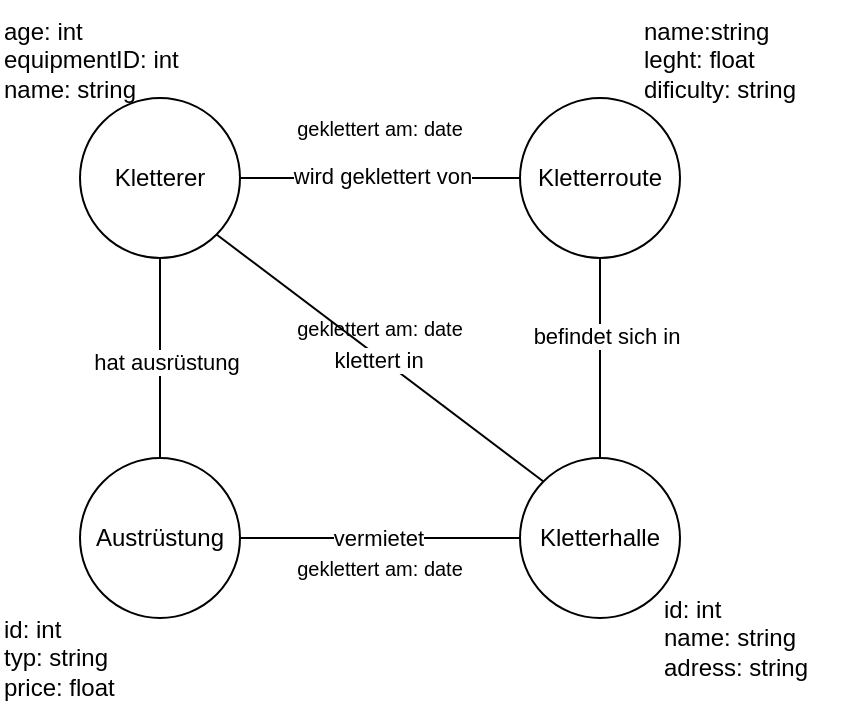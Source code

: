 <mxfile version="26.0.16">
  <diagram name="Seite-1" id="Zbd_mD1BBimEMzt7zhM2">
    <mxGraphModel dx="1050" dy="669" grid="1" gridSize="10" guides="1" tooltips="1" connect="1" arrows="1" fold="1" page="1" pageScale="1" pageWidth="827" pageHeight="1169" math="0" shadow="0">
      <root>
        <mxCell id="0" />
        <mxCell id="1" parent="0" />
        <mxCell id="96OrnSGQLRr0cqlxV0rJ-6" value="" style="rounded=0;orthogonalLoop=1;jettySize=auto;html=1;endArrow=none;startFill=0;entryX=0.5;entryY=0;entryDx=0;entryDy=0;" parent="1" source="96OrnSGQLRr0cqlxV0rJ-1" target="96OrnSGQLRr0cqlxV0rJ-11" edge="1">
          <mxGeometry relative="1" as="geometry">
            <mxPoint x="220" y="320" as="targetPoint" />
          </mxGeometry>
        </mxCell>
        <mxCell id="96OrnSGQLRr0cqlxV0rJ-10" value="hat ausrüstung" style="edgeLabel;html=1;align=center;verticalAlign=middle;resizable=0;points=[];" parent="96OrnSGQLRr0cqlxV0rJ-6" vertex="1" connectable="0">
          <mxGeometry x="0.036" y="3" relative="1" as="geometry">
            <mxPoint as="offset" />
          </mxGeometry>
        </mxCell>
        <mxCell id="96OrnSGQLRr0cqlxV0rJ-8" style="rounded=0;orthogonalLoop=1;jettySize=auto;html=1;exitX=1;exitY=1;exitDx=0;exitDy=0;entryX=0;entryY=0;entryDx=0;entryDy=0;endArrow=none;startFill=0;" parent="1" source="96OrnSGQLRr0cqlxV0rJ-1" target="96OrnSGQLRr0cqlxV0rJ-4" edge="1">
          <mxGeometry relative="1" as="geometry" />
        </mxCell>
        <mxCell id="96OrnSGQLRr0cqlxV0rJ-9" value="klettert in" style="edgeLabel;html=1;align=center;verticalAlign=middle;resizable=0;points=[];" parent="96OrnSGQLRr0cqlxV0rJ-8" vertex="1" connectable="0">
          <mxGeometry x="-0.002" y="-1" relative="1" as="geometry">
            <mxPoint as="offset" />
          </mxGeometry>
        </mxCell>
        <mxCell id="96OrnSGQLRr0cqlxV0rJ-1" value="Kletterer" style="ellipse;whiteSpace=wrap;html=1;aspect=fixed;" parent="1" vertex="1">
          <mxGeometry x="210" y="190" width="80" height="80" as="geometry" />
        </mxCell>
        <mxCell id="96OrnSGQLRr0cqlxV0rJ-5" style="edgeStyle=orthogonalEdgeStyle;rounded=0;orthogonalLoop=1;jettySize=auto;html=1;exitX=0;exitY=0.5;exitDx=0;exitDy=0;entryX=1;entryY=0.5;entryDx=0;entryDy=0;endArrow=none;startFill=0;" parent="1" source="96OrnSGQLRr0cqlxV0rJ-2" target="96OrnSGQLRr0cqlxV0rJ-1" edge="1">
          <mxGeometry relative="1" as="geometry" />
        </mxCell>
        <mxCell id="96OrnSGQLRr0cqlxV0rJ-14" value="wird geklettert von" style="edgeLabel;html=1;align=center;verticalAlign=middle;resizable=0;points=[];" parent="96OrnSGQLRr0cqlxV0rJ-5" vertex="1" connectable="0">
          <mxGeometry x="-0.017" y="-1" relative="1" as="geometry">
            <mxPoint as="offset" />
          </mxGeometry>
        </mxCell>
        <mxCell id="96OrnSGQLRr0cqlxV0rJ-12" style="rounded=0;orthogonalLoop=1;jettySize=auto;html=1;entryX=0.5;entryY=0;entryDx=0;entryDy=0;endArrow=none;startFill=0;" parent="1" source="96OrnSGQLRr0cqlxV0rJ-2" target="96OrnSGQLRr0cqlxV0rJ-4" edge="1">
          <mxGeometry relative="1" as="geometry" />
        </mxCell>
        <mxCell id="96OrnSGQLRr0cqlxV0rJ-13" value="befindet sich in" style="edgeLabel;html=1;align=center;verticalAlign=middle;resizable=0;points=[];" parent="96OrnSGQLRr0cqlxV0rJ-12" vertex="1" connectable="0">
          <mxGeometry x="-0.228" y="3" relative="1" as="geometry">
            <mxPoint as="offset" />
          </mxGeometry>
        </mxCell>
        <mxCell id="96OrnSGQLRr0cqlxV0rJ-2" value="Kletterroute" style="ellipse;whiteSpace=wrap;html=1;aspect=fixed;" parent="1" vertex="1">
          <mxGeometry x="430" y="190" width="80" height="80" as="geometry" />
        </mxCell>
        <mxCell id="96OrnSGQLRr0cqlxV0rJ-4" value="Kletterhalle" style="ellipse;whiteSpace=wrap;html=1;aspect=fixed;" parent="1" vertex="1">
          <mxGeometry x="430" y="370" width="80" height="80" as="geometry" />
        </mxCell>
        <mxCell id="96OrnSGQLRr0cqlxV0rJ-11" value="Austrüstung" style="ellipse;whiteSpace=wrap;html=1;aspect=fixed;" parent="1" vertex="1">
          <mxGeometry x="210" y="370" width="80" height="80" as="geometry" />
        </mxCell>
        <mxCell id="96OrnSGQLRr0cqlxV0rJ-15" style="rounded=0;orthogonalLoop=1;jettySize=auto;html=1;endArrow=none;startFill=0;exitX=1;exitY=0.5;exitDx=0;exitDy=0;entryX=0;entryY=0.5;entryDx=0;entryDy=0;" parent="1" source="96OrnSGQLRr0cqlxV0rJ-11" edge="1" target="96OrnSGQLRr0cqlxV0rJ-4">
          <mxGeometry relative="1" as="geometry">
            <mxPoint x="338.279" y="421.415" as="sourcePoint" />
            <mxPoint x="430" y="420" as="targetPoint" />
          </mxGeometry>
        </mxCell>
        <mxCell id="96OrnSGQLRr0cqlxV0rJ-16" value="vermietet" style="edgeLabel;html=1;align=center;verticalAlign=middle;resizable=0;points=[];" parent="96OrnSGQLRr0cqlxV0rJ-15" vertex="1" connectable="0">
          <mxGeometry x="-0.209" y="-2" relative="1" as="geometry">
            <mxPoint x="13" y="-2" as="offset" />
          </mxGeometry>
        </mxCell>
        <mxCell id="ZHFdBe6SBmCPLPgNxQjI-1" value="age: int&lt;div&gt;equipmentID: int&lt;/div&gt;&lt;div&gt;name: string&lt;/div&gt;" style="text;html=1;align=left;verticalAlign=middle;resizable=0;points=[];autosize=1;strokeColor=none;fillColor=none;" vertex="1" parent="1">
          <mxGeometry x="170" y="141" width="110" height="60" as="geometry" />
        </mxCell>
        <mxCell id="ZHFdBe6SBmCPLPgNxQjI-3" value="name:string&lt;div&gt;leght: float&lt;/div&gt;&lt;div&gt;dificulty: string&lt;/div&gt;" style="text;html=1;align=left;verticalAlign=middle;resizable=0;points=[];autosize=1;strokeColor=none;fillColor=none;" vertex="1" parent="1">
          <mxGeometry x="490" y="141" width="100" height="60" as="geometry" />
        </mxCell>
        <mxCell id="ZHFdBe6SBmCPLPgNxQjI-4" value="id: int&lt;div&gt;name: string&lt;/div&gt;&lt;div&gt;adress: string&lt;/div&gt;" style="text;html=1;align=left;verticalAlign=middle;resizable=0;points=[];autosize=1;strokeColor=none;fillColor=none;" vertex="1" parent="1">
          <mxGeometry x="500" y="430" width="100" height="60" as="geometry" />
        </mxCell>
        <mxCell id="ZHFdBe6SBmCPLPgNxQjI-5" value="id: int&lt;div&gt;typ: string&lt;/div&gt;&lt;div&gt;price: float&lt;/div&gt;" style="text;html=1;align=left;verticalAlign=middle;resizable=0;points=[];autosize=1;strokeColor=none;fillColor=none;" vertex="1" parent="1">
          <mxGeometry x="170" y="440" width="80" height="60" as="geometry" />
        </mxCell>
        <mxCell id="ZHFdBe6SBmCPLPgNxQjI-7" value="&lt;font style=&quot;font-size: 10px;&quot;&gt;geklettert am: date&lt;/font&gt;" style="text;html=1;align=center;verticalAlign=middle;whiteSpace=wrap;rounded=0;" vertex="1" parent="1">
          <mxGeometry x="290" y="190" width="140" height="30" as="geometry" />
        </mxCell>
        <mxCell id="ZHFdBe6SBmCPLPgNxQjI-10" value="&lt;font style=&quot;font-size: 10px;&quot;&gt;geklettert am: date&lt;/font&gt;" style="text;html=1;align=center;verticalAlign=middle;whiteSpace=wrap;rounded=0;" vertex="1" parent="1">
          <mxGeometry x="290" y="290" width="140" height="30" as="geometry" />
        </mxCell>
        <mxCell id="ZHFdBe6SBmCPLPgNxQjI-11" value="&lt;font style=&quot;font-size: 10px;&quot;&gt;geklettert am: date&lt;/font&gt;" style="text;html=1;align=center;verticalAlign=middle;whiteSpace=wrap;rounded=0;" vertex="1" parent="1">
          <mxGeometry x="290" y="410" width="140" height="30" as="geometry" />
        </mxCell>
      </root>
    </mxGraphModel>
  </diagram>
</mxfile>
